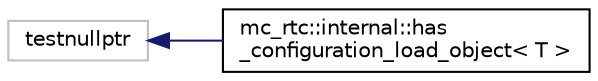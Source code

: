 digraph "Graphical Class Hierarchy"
{
 // INTERACTIVE_SVG=YES
  edge [fontname="Helvetica",fontsize="10",labelfontname="Helvetica",labelfontsize="10"];
  node [fontname="Helvetica",fontsize="10",shape=record];
  rankdir="LR";
  Node52 [label="testnullptr",height=0.2,width=0.4,color="grey75", fillcolor="white", style="filled"];
  Node52 -> Node0 [dir="back",color="midnightblue",fontsize="10",style="solid",fontname="Helvetica"];
  Node0 [label="mc_rtc::internal::has\l_configuration_load_object\< T \>",height=0.2,width=0.4,color="black", fillcolor="white", style="filled",URL="$structmc__rtc_1_1internal_1_1has__configuration__load__object.html"];
}
